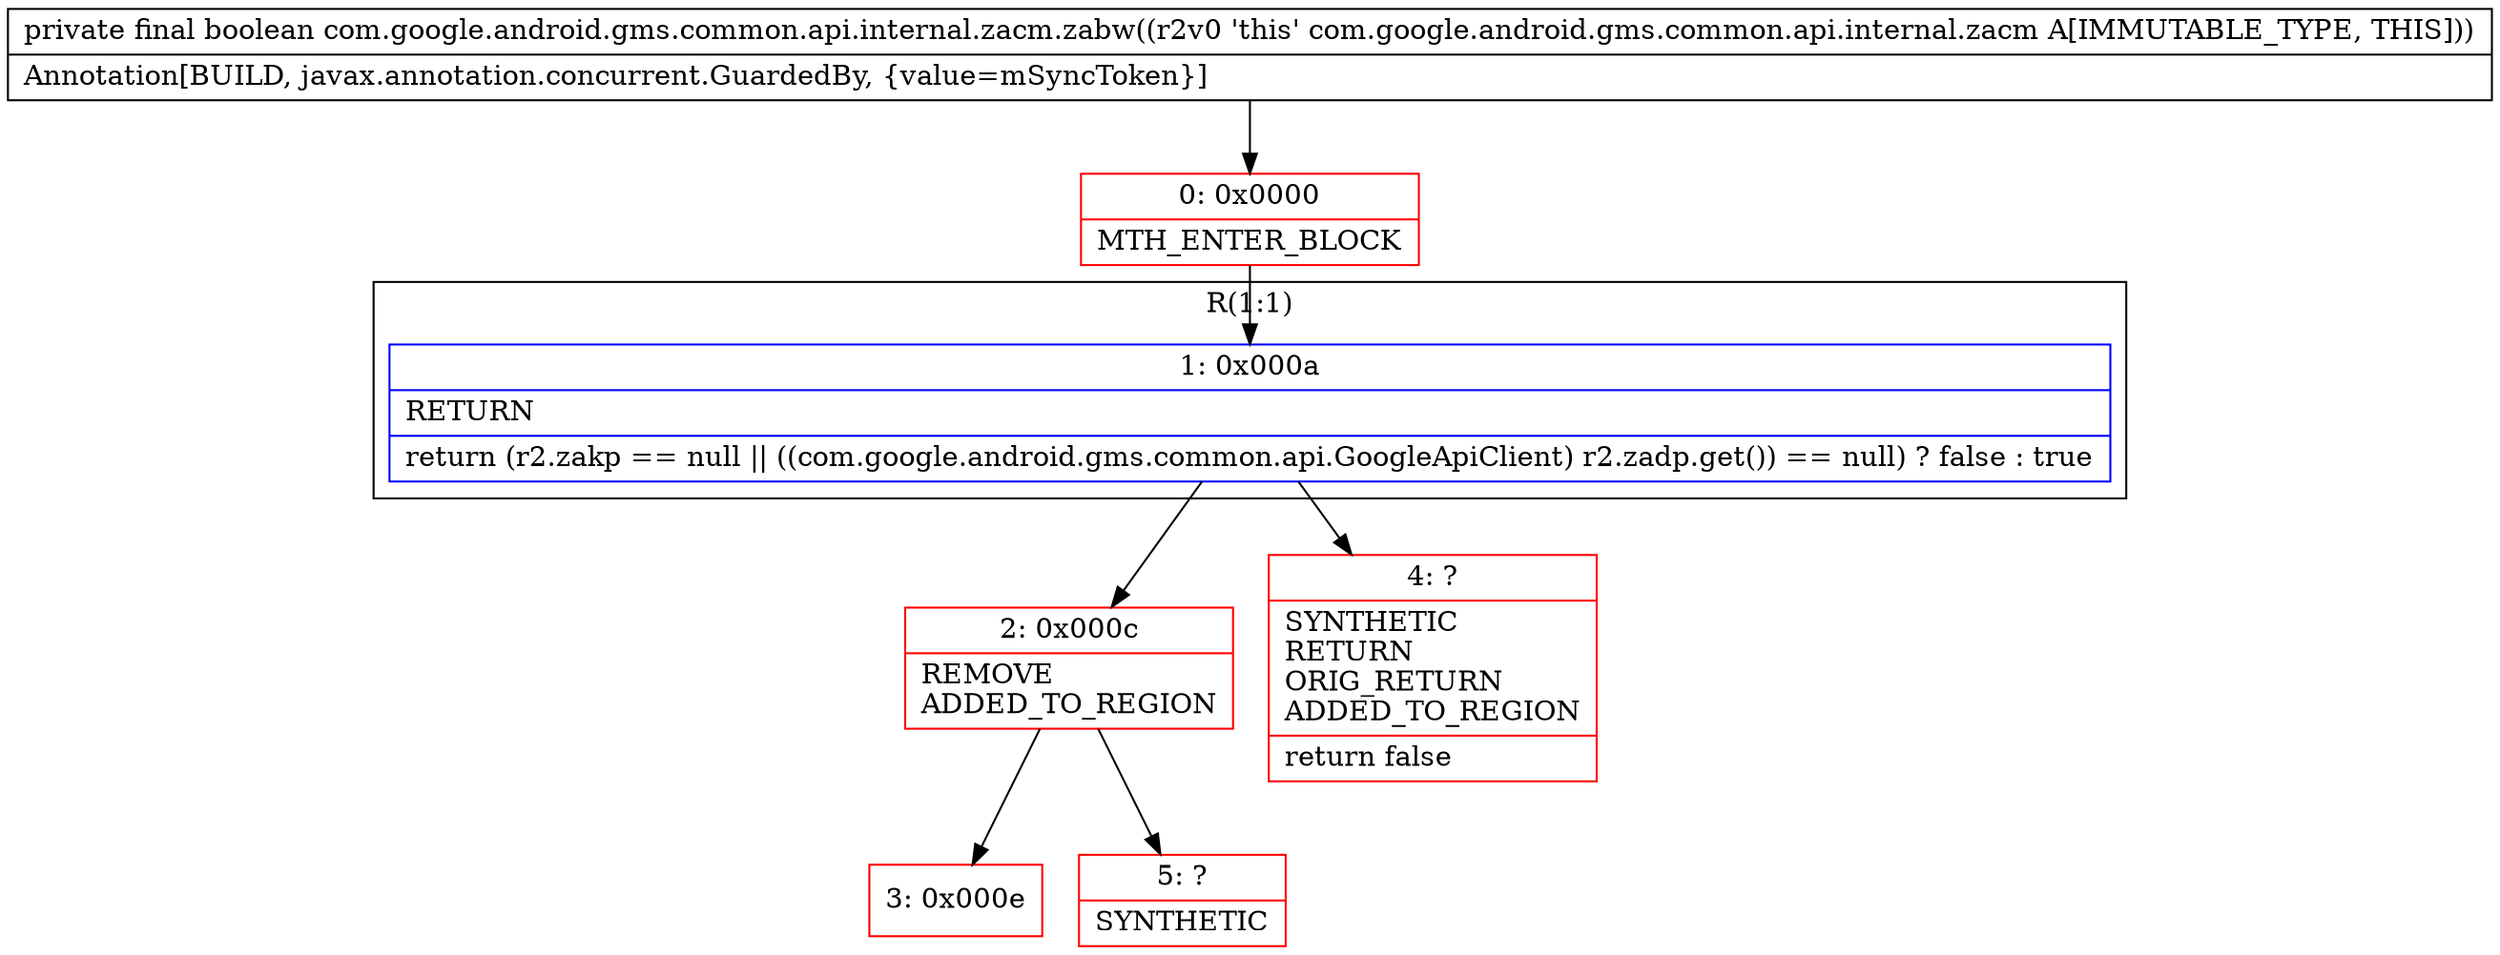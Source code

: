 digraph "CFG forcom.google.android.gms.common.api.internal.zacm.zabw()Z" {
subgraph cluster_Region_423983380 {
label = "R(1:1)";
node [shape=record,color=blue];
Node_1 [shape=record,label="{1\:\ 0x000a|RETURN\l|return (r2.zakp == null \|\| ((com.google.android.gms.common.api.GoogleApiClient) r2.zadp.get()) == null) ? false : true\l}"];
}
Node_0 [shape=record,color=red,label="{0\:\ 0x0000|MTH_ENTER_BLOCK\l}"];
Node_2 [shape=record,color=red,label="{2\:\ 0x000c|REMOVE\lADDED_TO_REGION\l}"];
Node_3 [shape=record,color=red,label="{3\:\ 0x000e}"];
Node_4 [shape=record,color=red,label="{4\:\ ?|SYNTHETIC\lRETURN\lORIG_RETURN\lADDED_TO_REGION\l|return false\l}"];
Node_5 [shape=record,color=red,label="{5\:\ ?|SYNTHETIC\l}"];
MethodNode[shape=record,label="{private final boolean com.google.android.gms.common.api.internal.zacm.zabw((r2v0 'this' com.google.android.gms.common.api.internal.zacm A[IMMUTABLE_TYPE, THIS]))  | Annotation[BUILD, javax.annotation.concurrent.GuardedBy, \{value=mSyncToken\}]\l}"];
MethodNode -> Node_0;
Node_1 -> Node_2;
Node_1 -> Node_4;
Node_0 -> Node_1;
Node_2 -> Node_3;
Node_2 -> Node_5;
}

